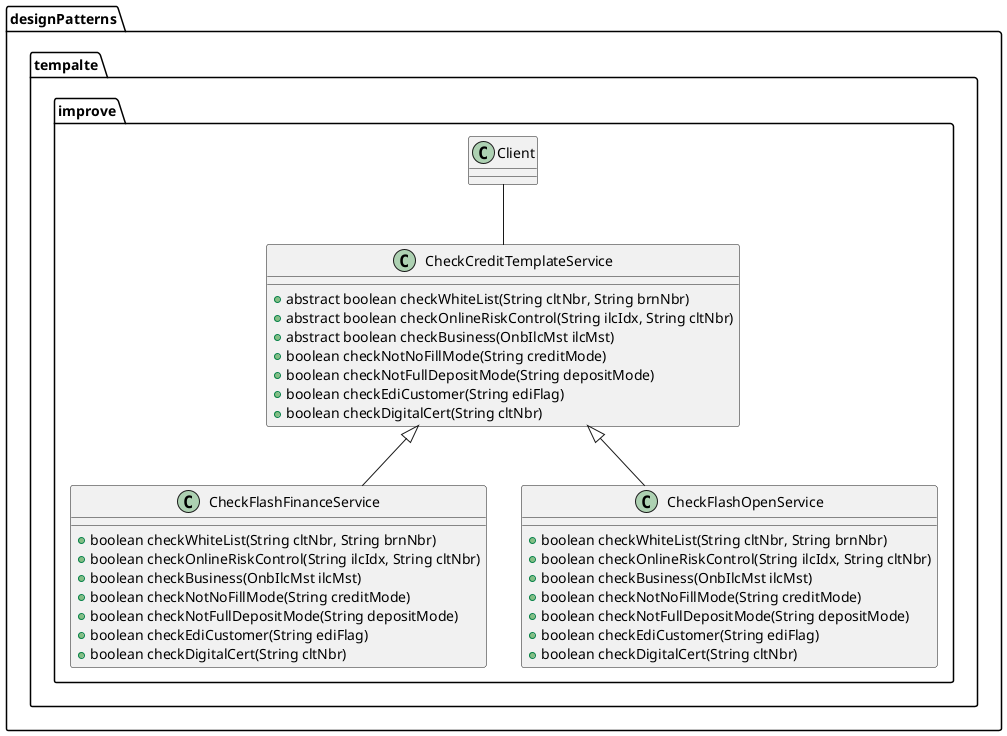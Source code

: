 @startuml
class designPatterns.tempalte.improve.CheckCreditTemplateService {
+ abstract boolean checkWhiteList(String cltNbr, String brnNbr)
+ abstract boolean checkOnlineRiskControl(String ilcIdx, String cltNbr)
+ abstract boolean checkBusiness(OnbIlcMst ilcMst)
+ boolean checkNotNoFillMode(String creditMode)
+ boolean checkNotFullDepositMode(String depositMode)
+ boolean checkEdiCustomer(String ediFlag)
+ boolean checkDigitalCert(String cltNbr)
}

class designPatterns.tempalte.improve.CheckFlashFinanceService {
+ boolean checkWhiteList(String cltNbr, String brnNbr)
+ boolean checkOnlineRiskControl(String ilcIdx, String cltNbr)
+ boolean checkBusiness(OnbIlcMst ilcMst)
+ boolean checkNotNoFillMode(String creditMode)
+ boolean checkNotFullDepositMode(String depositMode)
+ boolean checkEdiCustomer(String ediFlag)
+ boolean checkDigitalCert(String cltNbr)
}

class designPatterns.tempalte.improve.CheckFlashOpenService {
+ boolean checkWhiteList(String cltNbr, String brnNbr)
+ boolean checkOnlineRiskControl(String ilcIdx, String cltNbr)
+ boolean checkBusiness(OnbIlcMst ilcMst)
+ boolean checkNotNoFillMode(String creditMode)
+ boolean checkNotFullDepositMode(String depositMode)
+ boolean checkEdiCustomer(String ediFlag)
+ boolean checkDigitalCert(String cltNbr)
}

designPatterns.tempalte.improve.CheckCreditTemplateService <|-- designPatterns.tempalte.improve.CheckFlashFinanceService
designPatterns.tempalte.improve.CheckCreditTemplateService <|-- designPatterns.tempalte.improve.CheckFlashOpenService
designPatterns.tempalte.improve.Client -- designPatterns.tempalte.improve.CheckCreditTemplateService
@enduml